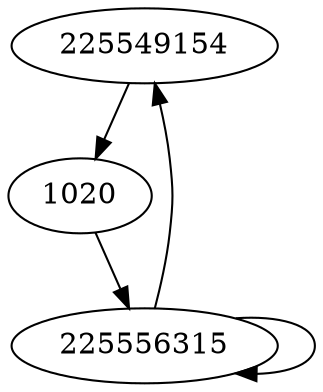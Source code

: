 digraph  {
225549154;
225556315;
1020;
225549154 -> 1020;
225556315 -> 225549154;
225556315 -> 225556315;
1020 -> 225556315;
}
